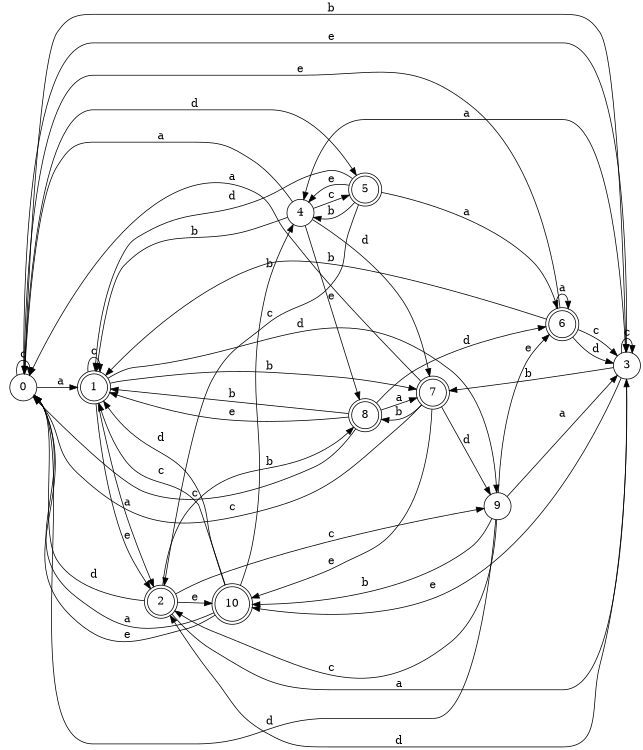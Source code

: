 digraph n9_2 {
__start0 [label="" shape="none"];

rankdir=LR;
size="8,5";

s0 [style="filled", color="black", fillcolor="white" shape="circle", label="0"];
s1 [style="rounded,filled", color="black", fillcolor="white" shape="doublecircle", label="1"];
s2 [style="rounded,filled", color="black", fillcolor="white" shape="doublecircle", label="2"];
s3 [style="filled", color="black", fillcolor="white" shape="circle", label="3"];
s4 [style="filled", color="black", fillcolor="white" shape="circle", label="4"];
s5 [style="rounded,filled", color="black", fillcolor="white" shape="doublecircle", label="5"];
s6 [style="rounded,filled", color="black", fillcolor="white" shape="doublecircle", label="6"];
s7 [style="rounded,filled", color="black", fillcolor="white" shape="doublecircle", label="7"];
s8 [style="rounded,filled", color="black", fillcolor="white" shape="doublecircle", label="8"];
s9 [style="filled", color="black", fillcolor="white" shape="circle", label="9"];
s10 [style="rounded,filled", color="black", fillcolor="white" shape="doublecircle", label="10"];
s0 -> s1 [label="a"];
s0 -> s3 [label="b"];
s0 -> s0 [label="c"];
s0 -> s5 [label="d"];
s0 -> s3 [label="e"];
s1 -> s2 [label="a"];
s1 -> s7 [label="b"];
s1 -> s1 [label="c"];
s1 -> s9 [label="d"];
s1 -> s2 [label="e"];
s2 -> s3 [label="a"];
s2 -> s8 [label="b"];
s2 -> s9 [label="c"];
s2 -> s0 [label="d"];
s2 -> s10 [label="e"];
s3 -> s4 [label="a"];
s3 -> s7 [label="b"];
s3 -> s3 [label="c"];
s3 -> s2 [label="d"];
s3 -> s10 [label="e"];
s4 -> s0 [label="a"];
s4 -> s1 [label="b"];
s4 -> s5 [label="c"];
s4 -> s7 [label="d"];
s4 -> s8 [label="e"];
s5 -> s6 [label="a"];
s5 -> s4 [label="b"];
s5 -> s2 [label="c"];
s5 -> s1 [label="d"];
s5 -> s4 [label="e"];
s6 -> s6 [label="a"];
s6 -> s1 [label="b"];
s6 -> s3 [label="c"];
s6 -> s3 [label="d"];
s6 -> s0 [label="e"];
s7 -> s0 [label="a"];
s7 -> s8 [label="b"];
s7 -> s0 [label="c"];
s7 -> s9 [label="d"];
s7 -> s10 [label="e"];
s8 -> s7 [label="a"];
s8 -> s1 [label="b"];
s8 -> s0 [label="c"];
s8 -> s6 [label="d"];
s8 -> s1 [label="e"];
s9 -> s3 [label="a"];
s9 -> s10 [label="b"];
s9 -> s2 [label="c"];
s9 -> s0 [label="d"];
s9 -> s6 [label="e"];
s10 -> s0 [label="a"];
s10 -> s4 [label="b"];
s10 -> s1 [label="c"];
s10 -> s1 [label="d"];
s10 -> s0 [label="e"];

}